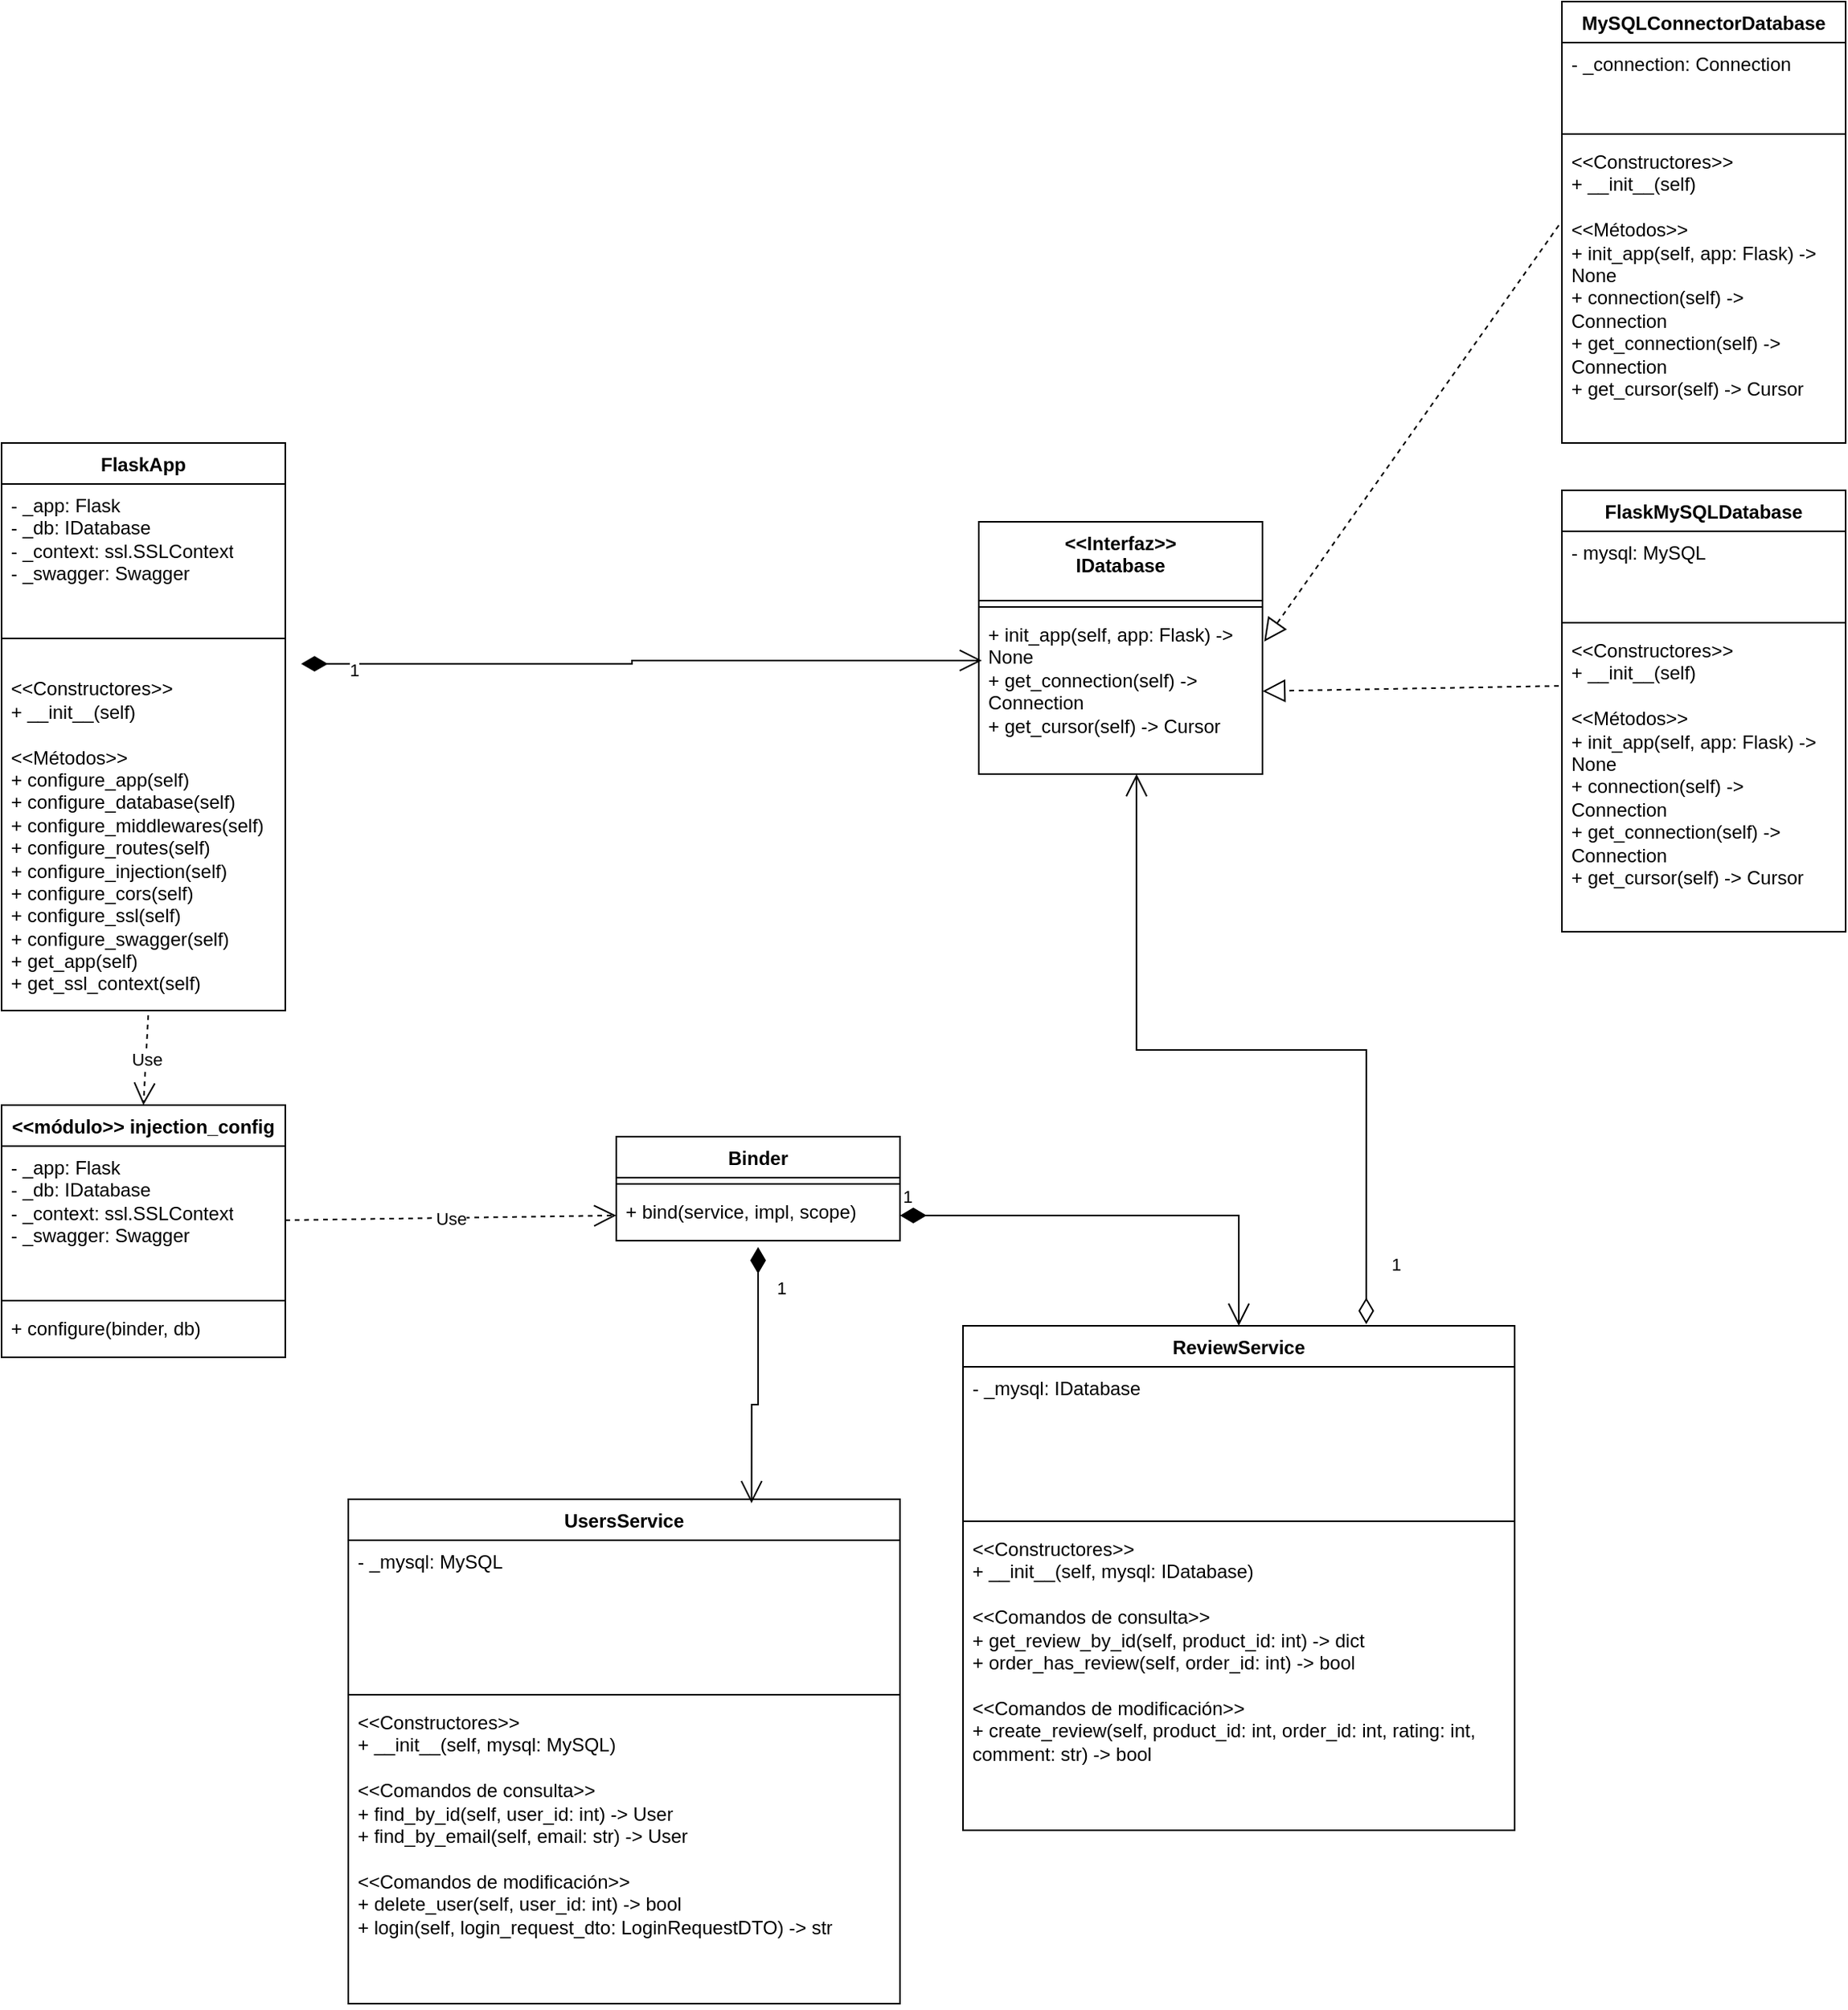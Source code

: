 <mxfile version="22.0.0" type="device">
  <diagram name="Page-1" id="c4acf3e9-155e-7222-9cf6-157b1a14988f">
    <mxGraphModel dx="2240" dy="2164" grid="1" gridSize="10" guides="1" tooltips="1" connect="1" arrows="1" fold="1" page="1" pageScale="1" pageWidth="850" pageHeight="1100" background="none" math="0" shadow="0">
      <root>
        <mxCell id="0" />
        <mxCell id="1" parent="0" />
        <mxCell id="P1A6MYlfa6dCKhYoC_HP-1" value="&amp;lt;&amp;lt;módulo&amp;gt;&amp;gt; injection_config " style="swimlane;fontStyle=1;align=center;verticalAlign=top;childLayout=stackLayout;horizontal=1;startSize=26;horizontalStack=0;resizeParent=1;resizeParentMax=0;resizeLast=0;collapsible=1;marginBottom=0;whiteSpace=wrap;html=1;" parent="1" vertex="1">
          <mxGeometry x="20" y="480" width="180" height="160" as="geometry" />
        </mxCell>
        <mxCell id="P1A6MYlfa6dCKhYoC_HP-2" value="&lt;div&gt;- _app: Flask&lt;/div&gt;&lt;div&gt;- _db: IDatabase&lt;/div&gt;&lt;div&gt;- _context: ssl.SSLContext&lt;/div&gt;&lt;div&gt;- _swagger: Swagger&lt;/div&gt;" style="text;strokeColor=none;fillColor=none;align=left;verticalAlign=top;spacingLeft=4;spacingRight=4;overflow=hidden;rotatable=0;points=[[0,0.5],[1,0.5]];portConstraint=eastwest;whiteSpace=wrap;html=1;" parent="P1A6MYlfa6dCKhYoC_HP-1" vertex="1">
          <mxGeometry y="26" width="180" height="94" as="geometry" />
        </mxCell>
        <mxCell id="P1A6MYlfa6dCKhYoC_HP-3" value="" style="line;strokeWidth=1;fillColor=none;align=left;verticalAlign=middle;spacingTop=-1;spacingLeft=3;spacingRight=3;rotatable=0;labelPosition=right;points=[];portConstraint=eastwest;strokeColor=inherit;" parent="P1A6MYlfa6dCKhYoC_HP-1" vertex="1">
          <mxGeometry y="120" width="180" height="8" as="geometry" />
        </mxCell>
        <mxCell id="P1A6MYlfa6dCKhYoC_HP-4" value="&lt;div&gt;+ configure(binder, db)&amp;nbsp;&amp;nbsp;&lt;br&gt;&lt;/div&gt;" style="text;strokeColor=none;fillColor=none;align=left;verticalAlign=top;spacingLeft=4;spacingRight=4;overflow=hidden;rotatable=0;points=[[0,0.5],[1,0.5]];portConstraint=eastwest;whiteSpace=wrap;html=1;" parent="P1A6MYlfa6dCKhYoC_HP-1" vertex="1">
          <mxGeometry y="128" width="180" height="32" as="geometry" />
        </mxCell>
        <mxCell id="P1A6MYlfa6dCKhYoC_HP-6" value="FlaskApp" style="swimlane;fontStyle=1;align=center;verticalAlign=top;childLayout=stackLayout;horizontal=1;startSize=26;horizontalStack=0;resizeParent=1;resizeParentMax=0;resizeLast=0;collapsible=1;marginBottom=0;whiteSpace=wrap;html=1;" parent="1" vertex="1">
          <mxGeometry x="20" y="60" width="180" height="360" as="geometry" />
        </mxCell>
        <mxCell id="P1A6MYlfa6dCKhYoC_HP-7" value="&lt;div&gt;- _app: Flask&lt;/div&gt;&lt;div&gt;- _db: IDatabase&lt;/div&gt;&lt;div&gt;- _context: ssl.SSLContext&lt;/div&gt;&lt;div&gt;- _swagger: Swagger&lt;/div&gt;" style="text;strokeColor=none;fillColor=none;align=left;verticalAlign=top;spacingLeft=4;spacingRight=4;overflow=hidden;rotatable=0;points=[[0,0.5],[1,0.5]];portConstraint=eastwest;whiteSpace=wrap;html=1;" parent="P1A6MYlfa6dCKhYoC_HP-6" vertex="1">
          <mxGeometry y="26" width="180" height="94" as="geometry" />
        </mxCell>
        <mxCell id="P1A6MYlfa6dCKhYoC_HP-8" value="" style="line;strokeWidth=1;fillColor=none;align=left;verticalAlign=middle;spacingTop=-1;spacingLeft=3;spacingRight=3;rotatable=0;labelPosition=right;points=[];portConstraint=eastwest;strokeColor=inherit;" parent="P1A6MYlfa6dCKhYoC_HP-6" vertex="1">
          <mxGeometry y="120" width="180" height="8" as="geometry" />
        </mxCell>
        <mxCell id="P1A6MYlfa6dCKhYoC_HP-9" value="&lt;div&gt;&lt;br&gt;&lt;/div&gt;&lt;div&gt;&amp;lt;&amp;lt;Constructores&amp;gt;&amp;gt;&lt;/div&gt;&lt;div&gt;+ __init__(self)&lt;/div&gt;&lt;div&gt;&lt;br&gt;&lt;/div&gt;&lt;div&gt;&amp;lt;&amp;lt;Métodos&amp;gt;&amp;gt;&lt;/div&gt;&lt;div&gt;+ configure_app(self)&lt;/div&gt;&lt;div&gt;+ configure_database(self)&lt;/div&gt;&lt;div&gt;+ configure_middlewares(self)&lt;/div&gt;&lt;div&gt;+ configure_routes(self)&lt;/div&gt;&lt;div&gt;+ configure_injection(self)&lt;/div&gt;&lt;div&gt;+ configure_cors(self)&lt;/div&gt;&lt;div&gt;+ configure_ssl(self)&lt;/div&gt;&lt;div&gt;+ configure_swagger(self)&lt;/div&gt;&lt;div&gt;+ get_app(self)&lt;/div&gt;&lt;div&gt;+ get_ssl_context(self)&lt;/div&gt;&lt;div&gt;&lt;br&gt;&lt;/div&gt;" style="text;strokeColor=none;fillColor=none;align=left;verticalAlign=top;spacingLeft=4;spacingRight=4;overflow=hidden;rotatable=0;points=[[0,0.5],[1,0.5]];portConstraint=eastwest;whiteSpace=wrap;html=1;" parent="P1A6MYlfa6dCKhYoC_HP-6" vertex="1">
          <mxGeometry y="128" width="180" height="232" as="geometry" />
        </mxCell>
        <mxCell id="P1A6MYlfa6dCKhYoC_HP-10" value="UsersService" style="swimlane;fontStyle=1;align=center;verticalAlign=top;childLayout=stackLayout;horizontal=1;startSize=26;horizontalStack=0;resizeParent=1;resizeParentMax=0;resizeLast=0;collapsible=1;marginBottom=0;whiteSpace=wrap;html=1;" parent="1" vertex="1">
          <mxGeometry x="240" y="730" width="350" height="320" as="geometry" />
        </mxCell>
        <mxCell id="P1A6MYlfa6dCKhYoC_HP-11" value="- _mysql: MySQL" style="text;strokeColor=none;fillColor=none;align=left;verticalAlign=top;spacingLeft=4;spacingRight=4;overflow=hidden;rotatable=0;points=[[0,0.5],[1,0.5]];portConstraint=eastwest;whiteSpace=wrap;html=1;" parent="P1A6MYlfa6dCKhYoC_HP-10" vertex="1">
          <mxGeometry y="26" width="350" height="94" as="geometry" />
        </mxCell>
        <mxCell id="P1A6MYlfa6dCKhYoC_HP-12" value="" style="line;strokeWidth=1;fillColor=none;align=left;verticalAlign=middle;spacingTop=-1;spacingLeft=3;spacingRight=3;rotatable=0;labelPosition=right;points=[];portConstraint=eastwest;strokeColor=inherit;" parent="P1A6MYlfa6dCKhYoC_HP-10" vertex="1">
          <mxGeometry y="120" width="350" height="8" as="geometry" />
        </mxCell>
        <mxCell id="P1A6MYlfa6dCKhYoC_HP-13" value="&lt;div&gt;&lt;div&gt;&amp;lt;&amp;lt;Constructores&amp;gt;&amp;gt;&lt;/div&gt;&lt;div&gt;+ __init__(self, mysql: MySQL)&lt;/div&gt;&lt;div&gt;&lt;br&gt;&lt;/div&gt;&lt;div&gt;&amp;lt;&amp;lt;Comandos de consulta&amp;gt;&amp;gt;&lt;/div&gt;&lt;div&gt;+ find_by_id(self, user_id: int) -&amp;gt; User&lt;/div&gt;&lt;div&gt;+ find_by_email(self, email: str) -&amp;gt; User&lt;/div&gt;&lt;div&gt;&lt;br&gt;&lt;/div&gt;&lt;div&gt;&amp;lt;&amp;lt;Comandos de modificación&amp;gt;&amp;gt;&lt;/div&gt;&lt;div&gt;+ delete_user(self, user_id: int) -&amp;gt; bool&lt;/div&gt;&lt;div&gt;+ login(self, login_request_dto: LoginRequestDTO) -&amp;gt; str&lt;/div&gt;&lt;/div&gt;" style="text;strokeColor=none;fillColor=none;align=left;verticalAlign=top;spacingLeft=4;spacingRight=4;overflow=hidden;rotatable=0;points=[[0,0.5],[1,0.5]];portConstraint=eastwest;whiteSpace=wrap;html=1;" parent="P1A6MYlfa6dCKhYoC_HP-10" vertex="1">
          <mxGeometry y="128" width="350" height="192" as="geometry" />
        </mxCell>
        <mxCell id="P1A6MYlfa6dCKhYoC_HP-16" value="  Binder   " style="swimlane;fontStyle=1;align=center;verticalAlign=top;childLayout=stackLayout;horizontal=1;startSize=26;horizontalStack=0;resizeParent=1;resizeParentMax=0;resizeLast=0;collapsible=1;marginBottom=0;whiteSpace=wrap;html=1;" parent="1" vertex="1">
          <mxGeometry x="410" y="500" width="180" height="66" as="geometry" />
        </mxCell>
        <mxCell id="P1A6MYlfa6dCKhYoC_HP-18" value="" style="line;strokeWidth=1;fillColor=none;align=left;verticalAlign=middle;spacingTop=-1;spacingLeft=3;spacingRight=3;rotatable=0;labelPosition=right;points=[];portConstraint=eastwest;strokeColor=inherit;" parent="P1A6MYlfa6dCKhYoC_HP-16" vertex="1">
          <mxGeometry y="26" width="180" height="8" as="geometry" />
        </mxCell>
        <mxCell id="P1A6MYlfa6dCKhYoC_HP-19" value="&lt;div&gt;+ bind(service, impl, scope)&lt;br&gt;&lt;/div&gt;" style="text;strokeColor=none;fillColor=none;align=left;verticalAlign=top;spacingLeft=4;spacingRight=4;overflow=hidden;rotatable=0;points=[[0,0.5],[1,0.5]];portConstraint=eastwest;whiteSpace=wrap;html=1;" parent="P1A6MYlfa6dCKhYoC_HP-16" vertex="1">
          <mxGeometry y="34" width="180" height="32" as="geometry" />
        </mxCell>
        <mxCell id="P1A6MYlfa6dCKhYoC_HP-20" value="Use" style="endArrow=open;endSize=12;dashed=1;html=1;rounded=0;exitX=1;exitY=0.5;exitDx=0;exitDy=0;entryX=0;entryY=0.5;entryDx=0;entryDy=0;" parent="1" source="P1A6MYlfa6dCKhYoC_HP-2" target="P1A6MYlfa6dCKhYoC_HP-19" edge="1">
          <mxGeometry width="160" relative="1" as="geometry">
            <mxPoint x="380" y="680" as="sourcePoint" />
            <mxPoint x="540" y="680" as="targetPoint" />
          </mxGeometry>
        </mxCell>
        <mxCell id="P1A6MYlfa6dCKhYoC_HP-22" value="1" style="endArrow=open;html=1;endSize=12;startArrow=diamondThin;startSize=14;startFill=1;edgeStyle=orthogonalEdgeStyle;align=left;verticalAlign=bottom;rounded=0;exitX=0.5;exitY=1.125;exitDx=0;exitDy=0;exitPerimeter=0;entryX=0.731;entryY=0.008;entryDx=0;entryDy=0;entryPerimeter=0;" parent="1" source="P1A6MYlfa6dCKhYoC_HP-19" target="P1A6MYlfa6dCKhYoC_HP-10" edge="1">
          <mxGeometry x="-0.579" y="10" relative="1" as="geometry">
            <mxPoint x="600" y="630" as="sourcePoint" />
            <mxPoint x="650" y="660" as="targetPoint" />
            <Array as="points">
              <mxPoint x="500" y="670" />
              <mxPoint x="496" y="670" />
            </Array>
            <mxPoint as="offset" />
          </mxGeometry>
        </mxCell>
        <mxCell id="yyelKcN5H34rOJ5qzm9m-1" value="ReviewService" style="swimlane;fontStyle=1;align=center;verticalAlign=top;childLayout=stackLayout;horizontal=1;startSize=26;horizontalStack=0;resizeParent=1;resizeParentMax=0;resizeLast=0;collapsible=1;marginBottom=0;whiteSpace=wrap;html=1;" vertex="1" parent="1">
          <mxGeometry x="630" y="620" width="350" height="320" as="geometry" />
        </mxCell>
        <mxCell id="yyelKcN5H34rOJ5qzm9m-2" value="- _mysql: IDatabase" style="text;strokeColor=none;fillColor=none;align=left;verticalAlign=top;spacingLeft=4;spacingRight=4;overflow=hidden;rotatable=0;points=[[0,0.5],[1,0.5]];portConstraint=eastwest;whiteSpace=wrap;html=1;" vertex="1" parent="yyelKcN5H34rOJ5qzm9m-1">
          <mxGeometry y="26" width="350" height="94" as="geometry" />
        </mxCell>
        <mxCell id="yyelKcN5H34rOJ5qzm9m-3" value="" style="line;strokeWidth=1;fillColor=none;align=left;verticalAlign=middle;spacingTop=-1;spacingLeft=3;spacingRight=3;rotatable=0;labelPosition=right;points=[];portConstraint=eastwest;strokeColor=inherit;" vertex="1" parent="yyelKcN5H34rOJ5qzm9m-1">
          <mxGeometry y="120" width="350" height="8" as="geometry" />
        </mxCell>
        <mxCell id="yyelKcN5H34rOJ5qzm9m-4" value="&lt;div&gt;&amp;lt;&amp;lt;Constructores&amp;gt;&amp;gt;&lt;/div&gt;&lt;div&gt;+ __init__(self, mysql: IDatabase)&lt;/div&gt;&lt;div&gt;&lt;br&gt;&lt;/div&gt;&lt;div&gt;&amp;lt;&amp;lt;Comandos de consulta&amp;gt;&amp;gt;&lt;/div&gt;&lt;div&gt;+ get_review_by_id(self, product_id: int) -&amp;gt; dict&lt;/div&gt;&lt;div&gt;+ order_has_review(self, order_id: int) -&amp;gt; bool&lt;/div&gt;&lt;div&gt;&lt;br&gt;&lt;/div&gt;&lt;div&gt;&amp;lt;&amp;lt;Comandos de modificación&amp;gt;&amp;gt;&lt;/div&gt;&lt;div&gt;+ create_review(self, product_id: int, order_id: int, rating: int, comment: str) -&amp;gt; bool&lt;/div&gt;" style="text;strokeColor=none;fillColor=none;align=left;verticalAlign=top;spacingLeft=4;spacingRight=4;overflow=hidden;rotatable=0;points=[[0,0.5],[1,0.5]];portConstraint=eastwest;whiteSpace=wrap;html=1;" vertex="1" parent="yyelKcN5H34rOJ5qzm9m-1">
          <mxGeometry y="128" width="350" height="192" as="geometry" />
        </mxCell>
        <mxCell id="yyelKcN5H34rOJ5qzm9m-5" value="1" style="endArrow=open;html=1;endSize=12;startArrow=diamondThin;startSize=14;startFill=1;edgeStyle=orthogonalEdgeStyle;align=left;verticalAlign=bottom;rounded=0;exitX=1;exitY=0.5;exitDx=0;exitDy=0;entryX=0.5;entryY=0;entryDx=0;entryDy=0;" edge="1" parent="1" source="P1A6MYlfa6dCKhYoC_HP-19" target="yyelKcN5H34rOJ5qzm9m-1">
          <mxGeometry x="-1" y="3" relative="1" as="geometry">
            <mxPoint x="340" y="590" as="sourcePoint" />
            <mxPoint x="500" y="590" as="targetPoint" />
          </mxGeometry>
        </mxCell>
        <mxCell id="yyelKcN5H34rOJ5qzm9m-6" value="&lt;div&gt;&amp;lt;&amp;lt;Interfaz&amp;gt;&amp;gt;&lt;/div&gt;&lt;div&gt;IDatabase&lt;/div&gt;" style="swimlane;fontStyle=1;align=center;verticalAlign=top;childLayout=stackLayout;horizontal=1;startSize=50;horizontalStack=0;resizeParent=1;resizeParentMax=0;resizeLast=0;collapsible=1;marginBottom=0;whiteSpace=wrap;html=1;" vertex="1" parent="1">
          <mxGeometry x="640" y="110" width="180" height="160" as="geometry" />
        </mxCell>
        <mxCell id="yyelKcN5H34rOJ5qzm9m-8" value="" style="line;strokeWidth=1;fillColor=none;align=left;verticalAlign=middle;spacingTop=-1;spacingLeft=3;spacingRight=3;rotatable=0;labelPosition=right;points=[];portConstraint=eastwest;strokeColor=inherit;" vertex="1" parent="yyelKcN5H34rOJ5qzm9m-6">
          <mxGeometry y="50" width="180" height="8" as="geometry" />
        </mxCell>
        <mxCell id="yyelKcN5H34rOJ5qzm9m-9" value="&lt;div&gt;&lt;div&gt;+ init_app(self, app: Flask) -&amp;gt; None&lt;/div&gt;&lt;div&gt;+ get_connection(self) -&amp;gt; Connection&lt;/div&gt;&lt;div&gt;+ get_cursor(self) -&amp;gt; Cursor&lt;/div&gt;&lt;/div&gt;" style="text;strokeColor=none;fillColor=none;align=left;verticalAlign=top;spacingLeft=4;spacingRight=4;overflow=hidden;rotatable=0;points=[[0,0.5],[1,0.5]];portConstraint=eastwest;whiteSpace=wrap;html=1;" vertex="1" parent="yyelKcN5H34rOJ5qzm9m-6">
          <mxGeometry y="58" width="180" height="102" as="geometry" />
        </mxCell>
        <mxCell id="yyelKcN5H34rOJ5qzm9m-10" value="1" style="endArrow=open;html=1;endSize=12;startArrow=diamondThin;startSize=14;startFill=0;edgeStyle=orthogonalEdgeStyle;align=left;verticalAlign=bottom;rounded=0;exitX=0.731;exitY=-0.003;exitDx=0;exitDy=0;entryX=0.556;entryY=1;entryDx=0;entryDy=0;entryPerimeter=0;exitPerimeter=0;" edge="1" parent="1" source="yyelKcN5H34rOJ5qzm9m-1" target="yyelKcN5H34rOJ5qzm9m-9">
          <mxGeometry x="-0.883" y="-14" relative="1" as="geometry">
            <mxPoint x="510" y="490" as="sourcePoint" />
            <mxPoint x="670" y="490" as="targetPoint" />
            <mxPoint as="offset" />
          </mxGeometry>
        </mxCell>
        <mxCell id="yyelKcN5H34rOJ5qzm9m-11" value="FlaskMySQLDatabase" style="swimlane;fontStyle=1;align=center;verticalAlign=top;childLayout=stackLayout;horizontal=1;startSize=26;horizontalStack=0;resizeParent=1;resizeParentMax=0;resizeLast=0;collapsible=1;marginBottom=0;whiteSpace=wrap;html=1;" vertex="1" parent="1">
          <mxGeometry x="1010" y="90" width="180" height="280" as="geometry" />
        </mxCell>
        <mxCell id="yyelKcN5H34rOJ5qzm9m-12" value="- mysql: MySQL" style="text;strokeColor=none;fillColor=none;align=left;verticalAlign=top;spacingLeft=4;spacingRight=4;overflow=hidden;rotatable=0;points=[[0,0.5],[1,0.5]];portConstraint=eastwest;whiteSpace=wrap;html=1;" vertex="1" parent="yyelKcN5H34rOJ5qzm9m-11">
          <mxGeometry y="26" width="180" height="54" as="geometry" />
        </mxCell>
        <mxCell id="yyelKcN5H34rOJ5qzm9m-13" value="" style="line;strokeWidth=1;fillColor=none;align=left;verticalAlign=middle;spacingTop=-1;spacingLeft=3;spacingRight=3;rotatable=0;labelPosition=right;points=[];portConstraint=eastwest;strokeColor=inherit;" vertex="1" parent="yyelKcN5H34rOJ5qzm9m-11">
          <mxGeometry y="80" width="180" height="8" as="geometry" />
        </mxCell>
        <mxCell id="yyelKcN5H34rOJ5qzm9m-14" value="&lt;div&gt;&lt;div&gt;&amp;lt;&amp;lt;Constructores&amp;gt;&amp;gt;&lt;/div&gt;&lt;div&gt;+ __init__(self)&lt;/div&gt;&lt;div&gt;&lt;br&gt;&lt;/div&gt;&lt;div&gt;&amp;lt;&amp;lt;Métodos&amp;gt;&amp;gt;&lt;/div&gt;&lt;div&gt;+ init_app(self, app: Flask) -&amp;gt; None&lt;/div&gt;&lt;div&gt;+ connection(self) -&amp;gt; Connection&lt;/div&gt;&lt;div&gt;+ get_connection(self) -&amp;gt; Connection&lt;/div&gt;&lt;div&gt;+ get_cursor(self) -&amp;gt; Cursor&lt;/div&gt;&lt;/div&gt;&lt;div&gt;&lt;br&gt;&lt;/div&gt;" style="text;strokeColor=none;fillColor=none;align=left;verticalAlign=top;spacingLeft=4;spacingRight=4;overflow=hidden;rotatable=0;points=[[0,0.5],[1,0.5]];portConstraint=eastwest;whiteSpace=wrap;html=1;" vertex="1" parent="yyelKcN5H34rOJ5qzm9m-11">
          <mxGeometry y="88" width="180" height="192" as="geometry" />
        </mxCell>
        <mxCell id="yyelKcN5H34rOJ5qzm9m-16" value="" style="endArrow=block;dashed=1;endFill=0;endSize=12;html=1;rounded=0;exitX=-0.011;exitY=0.188;exitDx=0;exitDy=0;exitPerimeter=0;" edge="1" parent="1" source="yyelKcN5H34rOJ5qzm9m-14" target="yyelKcN5H34rOJ5qzm9m-9">
          <mxGeometry width="160" relative="1" as="geometry">
            <mxPoint x="730" y="200" as="sourcePoint" />
            <mxPoint x="890" y="200" as="targetPoint" />
          </mxGeometry>
        </mxCell>
        <mxCell id="yyelKcN5H34rOJ5qzm9m-17" value="MySQLConnectorDatabase" style="swimlane;fontStyle=1;align=center;verticalAlign=top;childLayout=stackLayout;horizontal=1;startSize=26;horizontalStack=0;resizeParent=1;resizeParentMax=0;resizeLast=0;collapsible=1;marginBottom=0;whiteSpace=wrap;html=1;" vertex="1" parent="1">
          <mxGeometry x="1010" y="-220" width="180" height="280" as="geometry" />
        </mxCell>
        <mxCell id="yyelKcN5H34rOJ5qzm9m-18" value="- _connection: Connection" style="text;strokeColor=none;fillColor=none;align=left;verticalAlign=top;spacingLeft=4;spacingRight=4;overflow=hidden;rotatable=0;points=[[0,0.5],[1,0.5]];portConstraint=eastwest;whiteSpace=wrap;html=1;" vertex="1" parent="yyelKcN5H34rOJ5qzm9m-17">
          <mxGeometry y="26" width="180" height="54" as="geometry" />
        </mxCell>
        <mxCell id="yyelKcN5H34rOJ5qzm9m-19" value="" style="line;strokeWidth=1;fillColor=none;align=left;verticalAlign=middle;spacingTop=-1;spacingLeft=3;spacingRight=3;rotatable=0;labelPosition=right;points=[];portConstraint=eastwest;strokeColor=inherit;" vertex="1" parent="yyelKcN5H34rOJ5qzm9m-17">
          <mxGeometry y="80" width="180" height="8" as="geometry" />
        </mxCell>
        <mxCell id="yyelKcN5H34rOJ5qzm9m-20" value="&lt;div&gt;&amp;lt;&amp;lt;Constructores&amp;gt;&amp;gt;&lt;/div&gt;&lt;div&gt;+ __init__(self)&lt;/div&gt;&lt;div&gt;&lt;br&gt;&lt;/div&gt;&lt;div&gt;&amp;lt;&amp;lt;Métodos&amp;gt;&amp;gt;&lt;/div&gt;&lt;div&gt;+ init_app(self, app: Flask) -&amp;gt; None&lt;/div&gt;&lt;div&gt;+ connection(self) -&amp;gt; Connection&lt;/div&gt;&lt;div&gt;+ get_connection(self) -&amp;gt; Connection&lt;/div&gt;&lt;div&gt;+ get_cursor(self) -&amp;gt; Cursor&lt;/div&gt;" style="text;strokeColor=none;fillColor=none;align=left;verticalAlign=top;spacingLeft=4;spacingRight=4;overflow=hidden;rotatable=0;points=[[0,0.5],[1,0.5]];portConstraint=eastwest;whiteSpace=wrap;html=1;" vertex="1" parent="yyelKcN5H34rOJ5qzm9m-17">
          <mxGeometry y="88" width="180" height="192" as="geometry" />
        </mxCell>
        <mxCell id="yyelKcN5H34rOJ5qzm9m-21" value="" style="endArrow=block;dashed=1;endFill=0;endSize=12;html=1;rounded=0;exitX=-0.011;exitY=0.281;exitDx=0;exitDy=0;exitPerimeter=0;entryX=1.006;entryY=0.176;entryDx=0;entryDy=0;entryPerimeter=0;" edge="1" parent="1" source="yyelKcN5H34rOJ5qzm9m-20" target="yyelKcN5H34rOJ5qzm9m-9">
          <mxGeometry width="160" relative="1" as="geometry">
            <mxPoint x="800" y="170" as="sourcePoint" />
            <mxPoint x="960" y="170" as="targetPoint" />
          </mxGeometry>
        </mxCell>
        <mxCell id="yyelKcN5H34rOJ5qzm9m-22" value="1" style="endArrow=open;html=1;endSize=12;startArrow=diamondThin;startSize=14;startFill=1;edgeStyle=orthogonalEdgeStyle;align=left;verticalAlign=bottom;rounded=0;exitX=1.056;exitY=0.052;exitDx=0;exitDy=0;exitPerimeter=0;entryX=0.011;entryY=0.294;entryDx=0;entryDy=0;entryPerimeter=0;" edge="1" parent="1" source="P1A6MYlfa6dCKhYoC_HP-9" target="yyelKcN5H34rOJ5qzm9m-9">
          <mxGeometry x="-0.869" y="-13" relative="1" as="geometry">
            <mxPoint x="590" y="350" as="sourcePoint" />
            <mxPoint x="510" y="204" as="targetPoint" />
            <mxPoint as="offset" />
          </mxGeometry>
        </mxCell>
        <mxCell id="yyelKcN5H34rOJ5qzm9m-23" value="Use" style="endArrow=open;endSize=12;dashed=1;html=1;rounded=0;exitX=0.517;exitY=1.013;exitDx=0;exitDy=0;exitPerimeter=0;entryX=0.5;entryY=0;entryDx=0;entryDy=0;" edge="1" parent="1" source="P1A6MYlfa6dCKhYoC_HP-9" target="P1A6MYlfa6dCKhYoC_HP-1">
          <mxGeometry width="160" relative="1" as="geometry">
            <mxPoint x="160" y="440" as="sourcePoint" />
            <mxPoint x="320" y="440" as="targetPoint" />
          </mxGeometry>
        </mxCell>
      </root>
    </mxGraphModel>
  </diagram>
</mxfile>
